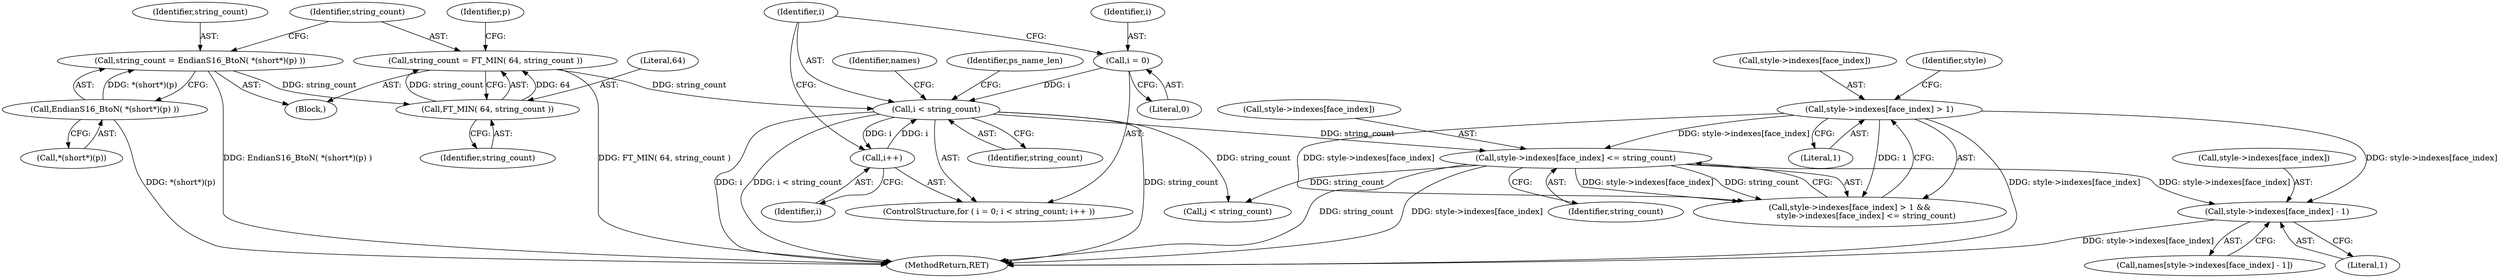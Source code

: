 digraph "0_savannah_18a8f0d9943369449bc4de92d411c78fb08d616c@array" {
"1000323" [label="(Call,style->indexes[face_index] - 1)"];
"1000303" [label="(Call,style->indexes[face_index] > 1)"];
"1000310" [label="(Call,style->indexes[face_index] <= string_count)"];
"1000249" [label="(Call,i < string_count)"];
"1000252" [label="(Call,i++)"];
"1000246" [label="(Call,i = 0)"];
"1000236" [label="(Call,string_count = FT_MIN( 64, string_count ))"];
"1000238" [label="(Call,FT_MIN( 64, string_count ))"];
"1000229" [label="(Call,string_count = EndianS16_BtoN( *(short*)(p) ))"];
"1000231" [label="(Call,EndianS16_BtoN( *(short*)(p) ))"];
"1000270" [label="(Identifier,ps_name_len)"];
"1000232" [label="(Call,*(short*)(p))"];
"1000329" [label="(Literal,1)"];
"1000239" [label="(Literal,64)"];
"1000303" [label="(Call,style->indexes[face_index] > 1)"];
"1000304" [label="(Call,style->indexes[face_index])"];
"1000245" [label="(ControlStructure,for ( i = 0; i < string_count; i++ ))"];
"1000229" [label="(Call,string_count = EndianS16_BtoN( *(short*)(p) ))"];
"1000309" [label="(Literal,1)"];
"1000316" [label="(Identifier,string_count)"];
"1000252" [label="(Call,i++)"];
"1000240" [label="(Identifier,string_count)"];
"1000246" [label="(Call,i = 0)"];
"1000230" [label="(Identifier,string_count)"];
"1000311" [label="(Call,style->indexes[face_index])"];
"1000248" [label="(Literal,0)"];
"1000247" [label="(Identifier,i)"];
"1000313" [label="(Identifier,style)"];
"1000403" [label="(MethodReturn,RET)"];
"1000310" [label="(Call,style->indexes[face_index] <= string_count)"];
"1000231" [label="(Call,EndianS16_BtoN( *(short*)(p) ))"];
"1000237" [label="(Identifier,string_count)"];
"1000302" [label="(Call,style->indexes[face_index] > 1 &&\n             style->indexes[face_index] <= string_count)"];
"1000238" [label="(Call,FT_MIN( 64, string_count ))"];
"1000251" [label="(Identifier,string_count)"];
"1000236" [label="(Call,string_count = FT_MIN( 64, string_count ))"];
"1000253" [label="(Identifier,i)"];
"1000242" [label="(Identifier,p)"];
"1000202" [label="(Block,)"];
"1000353" [label="(Call,j < string_count)"];
"1000250" [label="(Identifier,i)"];
"1000249" [label="(Call,i < string_count)"];
"1000257" [label="(Identifier,names)"];
"1000324" [label="(Call,style->indexes[face_index])"];
"1000323" [label="(Call,style->indexes[face_index] - 1)"];
"1000321" [label="(Call,names[style->indexes[face_index] - 1])"];
"1000323" -> "1000321"  [label="AST: "];
"1000323" -> "1000329"  [label="CFG: "];
"1000324" -> "1000323"  [label="AST: "];
"1000329" -> "1000323"  [label="AST: "];
"1000321" -> "1000323"  [label="CFG: "];
"1000323" -> "1000403"  [label="DDG: style->indexes[face_index]"];
"1000303" -> "1000323"  [label="DDG: style->indexes[face_index]"];
"1000310" -> "1000323"  [label="DDG: style->indexes[face_index]"];
"1000303" -> "1000302"  [label="AST: "];
"1000303" -> "1000309"  [label="CFG: "];
"1000304" -> "1000303"  [label="AST: "];
"1000309" -> "1000303"  [label="AST: "];
"1000313" -> "1000303"  [label="CFG: "];
"1000302" -> "1000303"  [label="CFG: "];
"1000303" -> "1000403"  [label="DDG: style->indexes[face_index]"];
"1000303" -> "1000302"  [label="DDG: style->indexes[face_index]"];
"1000303" -> "1000302"  [label="DDG: 1"];
"1000303" -> "1000310"  [label="DDG: style->indexes[face_index]"];
"1000310" -> "1000302"  [label="AST: "];
"1000310" -> "1000316"  [label="CFG: "];
"1000311" -> "1000310"  [label="AST: "];
"1000316" -> "1000310"  [label="AST: "];
"1000302" -> "1000310"  [label="CFG: "];
"1000310" -> "1000403"  [label="DDG: string_count"];
"1000310" -> "1000403"  [label="DDG: style->indexes[face_index]"];
"1000310" -> "1000302"  [label="DDG: style->indexes[face_index]"];
"1000310" -> "1000302"  [label="DDG: string_count"];
"1000249" -> "1000310"  [label="DDG: string_count"];
"1000310" -> "1000353"  [label="DDG: string_count"];
"1000249" -> "1000245"  [label="AST: "];
"1000249" -> "1000251"  [label="CFG: "];
"1000250" -> "1000249"  [label="AST: "];
"1000251" -> "1000249"  [label="AST: "];
"1000257" -> "1000249"  [label="CFG: "];
"1000270" -> "1000249"  [label="CFG: "];
"1000249" -> "1000403"  [label="DDG: string_count"];
"1000249" -> "1000403"  [label="DDG: i"];
"1000249" -> "1000403"  [label="DDG: i < string_count"];
"1000252" -> "1000249"  [label="DDG: i"];
"1000246" -> "1000249"  [label="DDG: i"];
"1000236" -> "1000249"  [label="DDG: string_count"];
"1000249" -> "1000252"  [label="DDG: i"];
"1000249" -> "1000353"  [label="DDG: string_count"];
"1000252" -> "1000245"  [label="AST: "];
"1000252" -> "1000253"  [label="CFG: "];
"1000253" -> "1000252"  [label="AST: "];
"1000250" -> "1000252"  [label="CFG: "];
"1000246" -> "1000245"  [label="AST: "];
"1000246" -> "1000248"  [label="CFG: "];
"1000247" -> "1000246"  [label="AST: "];
"1000248" -> "1000246"  [label="AST: "];
"1000250" -> "1000246"  [label="CFG: "];
"1000236" -> "1000202"  [label="AST: "];
"1000236" -> "1000238"  [label="CFG: "];
"1000237" -> "1000236"  [label="AST: "];
"1000238" -> "1000236"  [label="AST: "];
"1000242" -> "1000236"  [label="CFG: "];
"1000236" -> "1000403"  [label="DDG: FT_MIN( 64, string_count )"];
"1000238" -> "1000236"  [label="DDG: 64"];
"1000238" -> "1000236"  [label="DDG: string_count"];
"1000238" -> "1000240"  [label="CFG: "];
"1000239" -> "1000238"  [label="AST: "];
"1000240" -> "1000238"  [label="AST: "];
"1000229" -> "1000238"  [label="DDG: string_count"];
"1000229" -> "1000202"  [label="AST: "];
"1000229" -> "1000231"  [label="CFG: "];
"1000230" -> "1000229"  [label="AST: "];
"1000231" -> "1000229"  [label="AST: "];
"1000237" -> "1000229"  [label="CFG: "];
"1000229" -> "1000403"  [label="DDG: EndianS16_BtoN( *(short*)(p) )"];
"1000231" -> "1000229"  [label="DDG: *(short*)(p)"];
"1000231" -> "1000232"  [label="CFG: "];
"1000232" -> "1000231"  [label="AST: "];
"1000231" -> "1000403"  [label="DDG: *(short*)(p)"];
}
